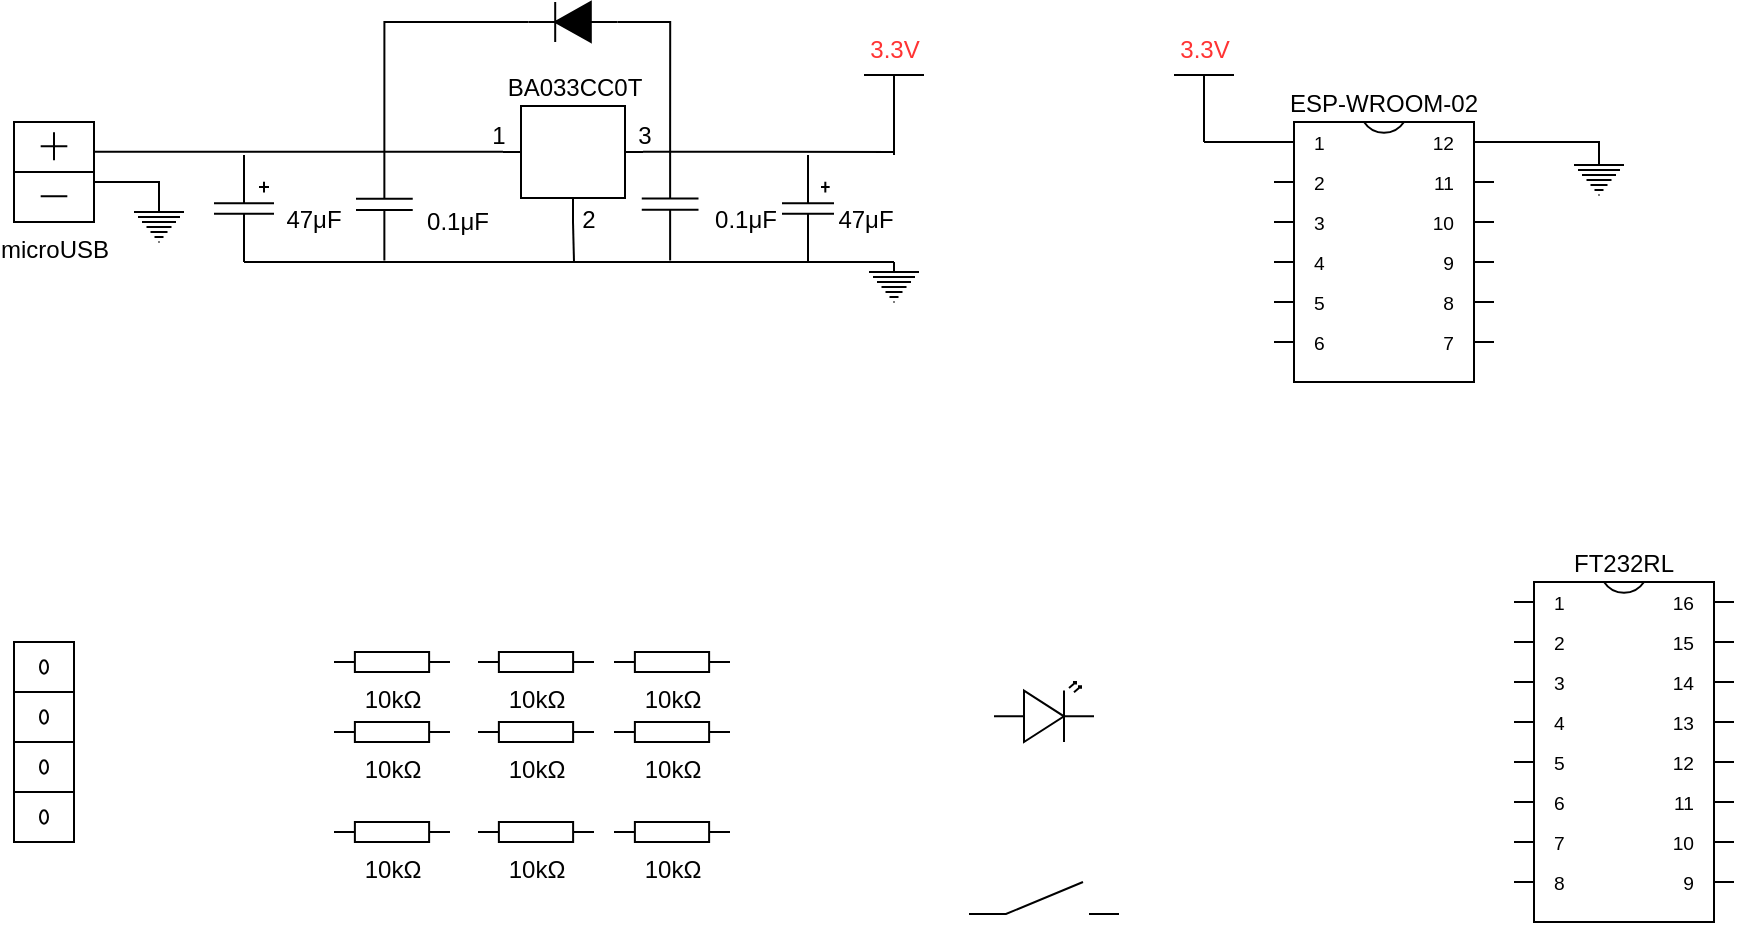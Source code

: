 <mxfile version="20.4.0" type="github">
  <diagram name="Page-1" id="7e0a89b8-554c-2b80-1dc8-d5c74ca68de4">
    <mxGraphModel dx="1422" dy="705" grid="1" gridSize="10" guides="1" tooltips="1" connect="1" arrows="0" fold="1" page="1" pageScale="1" pageWidth="1100" pageHeight="850" background="none" math="0" shadow="0">
      <root>
        <mxCell id="0" />
        <mxCell id="1" parent="0" />
        <mxCell id="6u_UR2kcf9fIK9YXhQC--59" style="edgeStyle=orthogonalEdgeStyle;rounded=0;orthogonalLoop=1;jettySize=auto;html=1;exitX=1;exitY=0;exitDx=0;exitDy=10;exitPerimeter=0;entryX=0.5;entryY=0;entryDx=0;entryDy=0;entryPerimeter=0;fontSize=12;fontColor=#000000;endArrow=none;endFill=0;" edge="1" parent="1" source="6u_UR2kcf9fIK9YXhQC--1" target="6u_UR2kcf9fIK9YXhQC--58">
          <mxGeometry relative="1" as="geometry">
            <Array as="points">
              <mxPoint x="830" y="170" />
              <mxPoint x="830" y="170" />
            </Array>
          </mxGeometry>
        </mxCell>
        <mxCell id="6u_UR2kcf9fIK9YXhQC--1" value="ESP-WROOM-02" style="shadow=0;dashed=0;align=center;strokeWidth=1;shape=mxgraph.electrical.logic_gates.dual_inline_ic;labelNames=a,b,c,d,e,f,g,h,i,j,k,l,m,n,o,p,q,r,s,t;verticalAlign=bottom;html=1;whiteSpace=wrap;labelPosition=center;verticalLabelPosition=top;" vertex="1" parent="1">
          <mxGeometry x="670" y="160" width="110" height="130" as="geometry" />
        </mxCell>
        <mxCell id="6u_UR2kcf9fIK9YXhQC--3" value="10kΩ" style="pointerEvents=1;verticalLabelPosition=bottom;shadow=0;dashed=0;align=center;html=1;verticalAlign=top;shape=mxgraph.electrical.resistors.resistor_1;" vertex="1" parent="1">
          <mxGeometry x="272" y="460" width="58" height="10" as="geometry" />
        </mxCell>
        <mxCell id="6u_UR2kcf9fIK9YXhQC--40" style="edgeStyle=orthogonalEdgeStyle;rounded=0;orthogonalLoop=1;jettySize=auto;html=1;exitX=1;exitY=0.5;exitDx=0;exitDy=0;exitPerimeter=0;fontColor=#000000;endArrow=none;endFill=0;entryX=0.5;entryY=0;entryDx=0;entryDy=0;entryPerimeter=0;" edge="1" parent="1" source="6u_UR2kcf9fIK9YXhQC--7" target="6u_UR2kcf9fIK9YXhQC--47">
          <mxGeometry relative="1" as="geometry">
            <mxPoint x="350" y="230" as="targetPoint" />
            <Array as="points">
              <mxPoint x="350" y="230" />
              <mxPoint x="350" y="230" />
            </Array>
          </mxGeometry>
        </mxCell>
        <mxCell id="6u_UR2kcf9fIK9YXhQC--7" value="" style="pointerEvents=1;verticalLabelPosition=bottom;shadow=0;dashed=0;align=center;html=1;verticalAlign=top;shape=mxgraph.electrical.capacitors.capacitor_5;fontColor=#FF3333;rotation=0;direction=south;" vertex="1" parent="1">
          <mxGeometry x="140" y="176.5" width="30" height="53.5" as="geometry" />
        </mxCell>
        <mxCell id="6u_UR2kcf9fIK9YXhQC--8" value="FT232RL&lt;br&gt;" style="shadow=0;dashed=0;align=center;strokeWidth=1;shape=mxgraph.electrical.logic_gates.dual_inline_ic;labelNames=a,b,c,d,e,f,g,h,i,j,k,l,m,n,o,p,q,r,s,t;verticalAlign=bottom;html=1;whiteSpace=wrap;labelPosition=center;verticalLabelPosition=top;" vertex="1" parent="1">
          <mxGeometry x="790" y="390" width="110" height="170" as="geometry" />
        </mxCell>
        <mxCell id="6u_UR2kcf9fIK9YXhQC--9" value="" style="pointerEvents=1;verticalLabelPosition=bottom;shadow=0;dashed=0;align=center;html=1;verticalAlign=top;shape=mxgraph.electrical.signal_sources.protective_earth;fontColor=#FF3333;" vertex="1" parent="1">
          <mxGeometry x="100" y="200" width="25" height="20" as="geometry" />
        </mxCell>
        <mxCell id="6u_UR2kcf9fIK9YXhQC--31" style="edgeStyle=orthogonalEdgeStyle;rounded=0;orthogonalLoop=1;jettySize=auto;html=1;exitX=1;exitY=0.625;exitDx=0;exitDy=0;exitPerimeter=0;entryX=0.5;entryY=0;entryDx=0;entryDy=0;entryPerimeter=0;fontColor=#000000;endArrow=none;endFill=0;" edge="1" parent="1" source="6u_UR2kcf9fIK9YXhQC--10" target="6u_UR2kcf9fIK9YXhQC--9">
          <mxGeometry relative="1" as="geometry">
            <Array as="points">
              <mxPoint x="80" y="190" />
              <mxPoint x="113" y="190" />
            </Array>
          </mxGeometry>
        </mxCell>
        <mxCell id="6u_UR2kcf9fIK9YXhQC--32" style="edgeStyle=orthogonalEdgeStyle;rounded=0;orthogonalLoop=1;jettySize=auto;html=1;exitX=1;exitY=0.125;exitDx=0;exitDy=0;exitPerimeter=0;entryX=0;entryY=0.395;entryDx=0;entryDy=0;entryPerimeter=0;fontColor=#000000;endArrow=none;endFill=0;" edge="1" parent="1" source="6u_UR2kcf9fIK9YXhQC--10" target="6u_UR2kcf9fIK9YXhQC--16">
          <mxGeometry relative="1" as="geometry">
            <Array as="points">
              <mxPoint x="80" y="174" />
            </Array>
          </mxGeometry>
        </mxCell>
        <mxCell id="6u_UR2kcf9fIK9YXhQC--10" value="&lt;font color=&quot;#000000&quot;&gt;microUSB&lt;/font&gt;" style="pointerEvents=1;verticalLabelPosition=bottom;shadow=0;dashed=0;align=center;html=1;verticalAlign=top;shape=stencil(rVZNb4QgEP01Xo1CqV5ba4+9tEnPdGUrqYJBurb/vihuVvwqO9nEy7yR92bgMRrgrC1pwwIU0bZhBx3gpwChE1WcflQGRiZTWjAhNhS0ZhZ5Y6rmglYGfJRUFTbfaiW/WMcLPS7komSKa5vtpmQ4D6IHA/YPzg5SCFMCl6J1MpO84aZcaKeK99gyN0akZpopC0cW/XGi3zEKYzR2E6Dnq8QQQAwnQDEMELuHdnYHEEuBnb34aIXEVQMpvQKUYpBS7uPD+EY+zH18OBeD+jD38eFcDOrD3MeHc7FNH+LMIFuDBWdHqdinkt+iWC1R9RNxMQA7N1y/Gvu9H3lV2Tm581JD+wm6SJzTtTyxizyaWTgN9/f/zFJxMWEhEYzFrQUnswuVhPvOWy9mQYNSTx63HLenC+s1tSQERLJ7RoSAtmV2Rv+yDFdgw0vm87/lwmHZ4n4MqP1lGIA/);fontColor=#FF3333;" vertex="1" parent="1">
          <mxGeometry x="40" y="160" width="40" height="50" as="geometry" />
        </mxCell>
        <mxCell id="6u_UR2kcf9fIK9YXhQC--13" value="" style="verticalLabelPosition=bottom;shadow=0;dashed=0;align=center;html=1;verticalAlign=top;shape=mxgraph.electrical.opto_electronics.led_2;pointerEvents=1;fontColor=#FF3333;" vertex="1" parent="1">
          <mxGeometry x="530" y="440" width="50" height="30" as="geometry" />
        </mxCell>
        <mxCell id="6u_UR2kcf9fIK9YXhQC--15" value="&lt;font style=&quot;font-size: 12px;&quot;&gt;3.3V&lt;/font&gt;" style="verticalLabelPosition=top;verticalAlign=bottom;shape=mxgraph.electrical.signal_sources.vdd;shadow=0;dashed=0;align=center;strokeWidth=1;fontSize=24;html=1;flipV=1;fontColor=#FF3333;" vertex="1" parent="1">
          <mxGeometry x="465" y="136.5" width="30" height="40" as="geometry" />
        </mxCell>
        <mxCell id="6u_UR2kcf9fIK9YXhQC--41" style="edgeStyle=orthogonalEdgeStyle;rounded=0;orthogonalLoop=1;jettySize=auto;html=1;exitX=0.5;exitY=1;exitDx=0;exitDy=0;exitPerimeter=0;fontColor=#000000;endArrow=none;endFill=0;" edge="1" parent="1" source="6u_UR2kcf9fIK9YXhQC--16">
          <mxGeometry relative="1" as="geometry">
            <mxPoint x="320" y="230" as="targetPoint" />
          </mxGeometry>
        </mxCell>
        <mxCell id="6u_UR2kcf9fIK9YXhQC--42" style="edgeStyle=orthogonalEdgeStyle;rounded=0;orthogonalLoop=1;jettySize=auto;html=1;exitX=1;exitY=0.395;exitDx=0;exitDy=0;exitPerimeter=0;fontColor=#000000;endArrow=none;endFill=0;" edge="1" parent="1" source="6u_UR2kcf9fIK9YXhQC--16">
          <mxGeometry relative="1" as="geometry">
            <mxPoint x="480" y="175" as="targetPoint" />
          </mxGeometry>
        </mxCell>
        <mxCell id="6u_UR2kcf9fIK9YXhQC--16" value="&lt;font color=&quot;#000000&quot;&gt;BA033CC0T&lt;/font&gt;" style="verticalLabelPosition=top;shadow=0;dashed=0;align=center;html=1;verticalAlign=bottom;shape=mxgraph.electrical.abstract.voltage_regulator;fontColor=#FF3333;labelPosition=center;" vertex="1" parent="1">
          <mxGeometry x="284.5" y="152" width="70" height="58" as="geometry" />
        </mxCell>
        <mxCell id="6u_UR2kcf9fIK9YXhQC--50" style="edgeStyle=orthogonalEdgeStyle;rounded=0;orthogonalLoop=1;jettySize=auto;html=1;exitX=1;exitY=0.5;exitDx=0;exitDy=0;exitPerimeter=0;fontSize=12;fontColor=#000000;endArrow=none;endFill=0;entryX=0;entryY=0.5;entryDx=0;entryDy=0;entryPerimeter=0;" edge="1" parent="1" source="6u_UR2kcf9fIK9YXhQC--18" target="6u_UR2kcf9fIK9YXhQC--43">
          <mxGeometry relative="1" as="geometry">
            <mxPoint x="270" y="170" as="targetPoint" />
          </mxGeometry>
        </mxCell>
        <mxCell id="6u_UR2kcf9fIK9YXhQC--18" value="" style="pointerEvents=1;fillColor=strokeColor;verticalLabelPosition=bottom;shadow=0;dashed=0;align=center;html=1;verticalAlign=top;shape=mxgraph.electrical.diodes.diode;fontColor=#FF3333;rotation=-180;" vertex="1" parent="1">
          <mxGeometry x="297.25" y="100" width="44.5" height="20" as="geometry" />
        </mxCell>
        <mxCell id="6u_UR2kcf9fIK9YXhQC--19" value="" style="pointerEvents=1;verticalLabelPosition=bottom;shadow=0;dashed=0;align=center;html=1;verticalAlign=top;shape=mxgraph.electrical.electro-mechanical.make_contact;fontColor=#FF3333;" vertex="1" parent="1">
          <mxGeometry x="517.5" y="540" width="75" height="16" as="geometry" />
        </mxCell>
        <mxCell id="6u_UR2kcf9fIK9YXhQC--20" value="10kΩ" style="pointerEvents=1;verticalLabelPosition=bottom;shadow=0;dashed=0;align=center;html=1;verticalAlign=top;shape=mxgraph.electrical.resistors.resistor_1;" vertex="1" parent="1">
          <mxGeometry x="340" y="460" width="58" height="10" as="geometry" />
        </mxCell>
        <mxCell id="6u_UR2kcf9fIK9YXhQC--21" value="10kΩ" style="pointerEvents=1;verticalLabelPosition=bottom;shadow=0;dashed=0;align=center;html=1;verticalAlign=top;shape=mxgraph.electrical.resistors.resistor_1;" vertex="1" parent="1">
          <mxGeometry x="272" y="510" width="58" height="10" as="geometry" />
        </mxCell>
        <mxCell id="6u_UR2kcf9fIK9YXhQC--22" value="10kΩ" style="pointerEvents=1;verticalLabelPosition=bottom;shadow=0;dashed=0;align=center;html=1;verticalAlign=top;shape=mxgraph.electrical.resistors.resistor_1;" vertex="1" parent="1">
          <mxGeometry x="340" y="510" width="58" height="10" as="geometry" />
        </mxCell>
        <mxCell id="6u_UR2kcf9fIK9YXhQC--23" value="10kΩ" style="pointerEvents=1;verticalLabelPosition=bottom;shadow=0;dashed=0;align=center;html=1;verticalAlign=top;shape=mxgraph.electrical.resistors.resistor_1;" vertex="1" parent="1">
          <mxGeometry x="200" y="425" width="58" height="10" as="geometry" />
        </mxCell>
        <mxCell id="6u_UR2kcf9fIK9YXhQC--24" value="10kΩ" style="pointerEvents=1;verticalLabelPosition=bottom;shadow=0;dashed=0;align=center;html=1;verticalAlign=top;shape=mxgraph.electrical.resistors.resistor_1;" vertex="1" parent="1">
          <mxGeometry x="200" y="510" width="58" height="10" as="geometry" />
        </mxCell>
        <mxCell id="6u_UR2kcf9fIK9YXhQC--25" value="10kΩ" style="pointerEvents=1;verticalLabelPosition=bottom;shadow=0;dashed=0;align=center;html=1;verticalAlign=top;shape=mxgraph.electrical.resistors.resistor_1;" vertex="1" parent="1">
          <mxGeometry x="200" y="460" width="58" height="10" as="geometry" />
        </mxCell>
        <mxCell id="6u_UR2kcf9fIK9YXhQC--26" value="10kΩ" style="pointerEvents=1;verticalLabelPosition=bottom;shadow=0;dashed=0;align=center;html=1;verticalAlign=top;shape=mxgraph.electrical.resistors.resistor_1;" vertex="1" parent="1">
          <mxGeometry x="272" y="425" width="58" height="10" as="geometry" />
        </mxCell>
        <mxCell id="6u_UR2kcf9fIK9YXhQC--27" value="10kΩ" style="pointerEvents=1;verticalLabelPosition=bottom;shadow=0;dashed=0;align=center;html=1;verticalAlign=top;shape=mxgraph.electrical.resistors.resistor_1;" vertex="1" parent="1">
          <mxGeometry x="340" y="425" width="58" height="10" as="geometry" />
        </mxCell>
        <mxCell id="6u_UR2kcf9fIK9YXhQC--33" value="47μF" style="text;html=1;strokeColor=none;fillColor=none;align=center;verticalAlign=middle;whiteSpace=wrap;rounded=0;fontColor=#000000;" vertex="1" parent="1">
          <mxGeometry x="160" y="193.75" width="60" height="30" as="geometry" />
        </mxCell>
        <mxCell id="6u_UR2kcf9fIK9YXhQC--34" value="0.1μF" style="text;html=1;strokeColor=none;fillColor=none;align=center;verticalAlign=middle;whiteSpace=wrap;rounded=0;fontColor=#000000;" vertex="1" parent="1">
          <mxGeometry x="232.25" y="195" width="60" height="30" as="geometry" />
        </mxCell>
        <mxCell id="6u_UR2kcf9fIK9YXhQC--48" style="edgeStyle=orthogonalEdgeStyle;rounded=0;orthogonalLoop=1;jettySize=auto;html=1;exitX=0;exitY=0.5;exitDx=0;exitDy=0;exitPerimeter=0;fontSize=12;fontColor=#000000;endArrow=none;endFill=0;entryX=0;entryY=0.5;entryDx=0;entryDy=0;entryPerimeter=0;" edge="1" parent="1" source="6u_UR2kcf9fIK9YXhQC--35" target="6u_UR2kcf9fIK9YXhQC--18">
          <mxGeometry relative="1" as="geometry">
            <mxPoint x="350" y="110" as="targetPoint" />
            <Array as="points">
              <mxPoint x="368" y="110" />
            </Array>
          </mxGeometry>
        </mxCell>
        <mxCell id="6u_UR2kcf9fIK9YXhQC--35" value="" style="pointerEvents=1;verticalLabelPosition=bottom;shadow=0;dashed=0;align=center;html=1;verticalAlign=top;shape=mxgraph.electrical.capacitors.capacitor_1;fontColor=#FF3333;rotation=90;" vertex="1" parent="1">
          <mxGeometry x="339.94" y="186.94" width="56.25" height="28.37" as="geometry" />
        </mxCell>
        <mxCell id="6u_UR2kcf9fIK9YXhQC--36" value="" style="pointerEvents=1;verticalLabelPosition=bottom;shadow=0;dashed=0;align=center;html=1;verticalAlign=top;shape=mxgraph.electrical.capacitors.capacitor_5;fontColor=#FF3333;rotation=0;direction=south;" vertex="1" parent="1">
          <mxGeometry x="424" y="176.5" width="26" height="53.5" as="geometry" />
        </mxCell>
        <mxCell id="6u_UR2kcf9fIK9YXhQC--37" value="47μF" style="text;html=1;strokeColor=none;fillColor=none;align=center;verticalAlign=middle;whiteSpace=wrap;rounded=0;fontColor=#000000;" vertex="1" parent="1">
          <mxGeometry x="436" y="193.75" width="60" height="30" as="geometry" />
        </mxCell>
        <mxCell id="6u_UR2kcf9fIK9YXhQC--38" value="0.1μF" style="text;html=1;strokeColor=none;fillColor=none;align=center;verticalAlign=middle;whiteSpace=wrap;rounded=0;fontColor=#000000;" vertex="1" parent="1">
          <mxGeometry x="376" y="193.75" width="60" height="30" as="geometry" />
        </mxCell>
        <mxCell id="6u_UR2kcf9fIK9YXhQC--43" value="" style="pointerEvents=1;verticalLabelPosition=bottom;shadow=0;dashed=0;align=center;html=1;verticalAlign=top;shape=mxgraph.electrical.capacitors.capacitor_1;fontColor=#FF3333;rotation=90;" vertex="1" parent="1">
          <mxGeometry x="197.06" y="186.94" width="56.25" height="28.37" as="geometry" />
        </mxCell>
        <mxCell id="6u_UR2kcf9fIK9YXhQC--47" value="" style="pointerEvents=1;verticalLabelPosition=bottom;shadow=0;dashed=0;align=center;html=1;verticalAlign=top;shape=mxgraph.electrical.signal_sources.protective_earth;fontColor=#FF3333;" vertex="1" parent="1">
          <mxGeometry x="467.5" y="230" width="25" height="20" as="geometry" />
        </mxCell>
        <mxCell id="6u_UR2kcf9fIK9YXhQC--52" value="" style="pointerEvents=1;verticalLabelPosition=bottom;shadow=0;dashed=0;align=center;html=1;verticalAlign=top;shape=mxgraph.electrical.miscellaneous.terminal_board;fontSize=12;fontColor=#000000;fillColor=#FFFFFF;" vertex="1" parent="1">
          <mxGeometry x="40" y="420" width="30" height="100" as="geometry" />
        </mxCell>
        <mxCell id="6u_UR2kcf9fIK9YXhQC--53" value="1" style="text;html=1;align=center;verticalAlign=middle;resizable=0;points=[];autosize=1;strokeColor=none;fillColor=none;fontSize=12;fontColor=#000000;" vertex="1" parent="1">
          <mxGeometry x="267.25" y="152" width="30" height="30" as="geometry" />
        </mxCell>
        <mxCell id="6u_UR2kcf9fIK9YXhQC--54" value="2" style="text;html=1;align=center;verticalAlign=middle;resizable=0;points=[];autosize=1;strokeColor=none;fillColor=none;fontSize=12;fontColor=#000000;" vertex="1" parent="1">
          <mxGeometry x="311.75" y="193.75" width="30" height="30" as="geometry" />
        </mxCell>
        <mxCell id="6u_UR2kcf9fIK9YXhQC--55" value="3" style="text;html=1;align=center;verticalAlign=middle;resizable=0;points=[];autosize=1;strokeColor=none;fillColor=none;fontSize=12;fontColor=#000000;" vertex="1" parent="1">
          <mxGeometry x="339.94" y="152" width="30" height="30" as="geometry" />
        </mxCell>
        <mxCell id="6u_UR2kcf9fIK9YXhQC--57" style="edgeStyle=orthogonalEdgeStyle;rounded=0;orthogonalLoop=1;jettySize=auto;html=1;exitX=0.5;exitY=0;exitDx=0;exitDy=0;exitPerimeter=0;entryX=0;entryY=0;entryDx=0;entryDy=10;entryPerimeter=0;fontSize=12;fontColor=#000000;endArrow=none;endFill=0;" edge="1" parent="1" source="6u_UR2kcf9fIK9YXhQC--56" target="6u_UR2kcf9fIK9YXhQC--1">
          <mxGeometry relative="1" as="geometry" />
        </mxCell>
        <mxCell id="6u_UR2kcf9fIK9YXhQC--56" value="&lt;font style=&quot;font-size: 12px;&quot;&gt;3.3V&lt;/font&gt;" style="verticalLabelPosition=top;verticalAlign=bottom;shape=mxgraph.electrical.signal_sources.vdd;shadow=0;dashed=0;align=center;strokeWidth=1;fontSize=24;html=1;flipV=1;fontColor=#FF3333;" vertex="1" parent="1">
          <mxGeometry x="620" y="136.5" width="30" height="33.5" as="geometry" />
        </mxCell>
        <mxCell id="6u_UR2kcf9fIK9YXhQC--58" value="" style="pointerEvents=1;verticalLabelPosition=bottom;shadow=0;dashed=0;align=center;html=1;verticalAlign=top;shape=mxgraph.electrical.signal_sources.protective_earth;fontColor=#FF3333;" vertex="1" parent="1">
          <mxGeometry x="820" y="176.5" width="25" height="20" as="geometry" />
        </mxCell>
      </root>
    </mxGraphModel>
  </diagram>
</mxfile>
